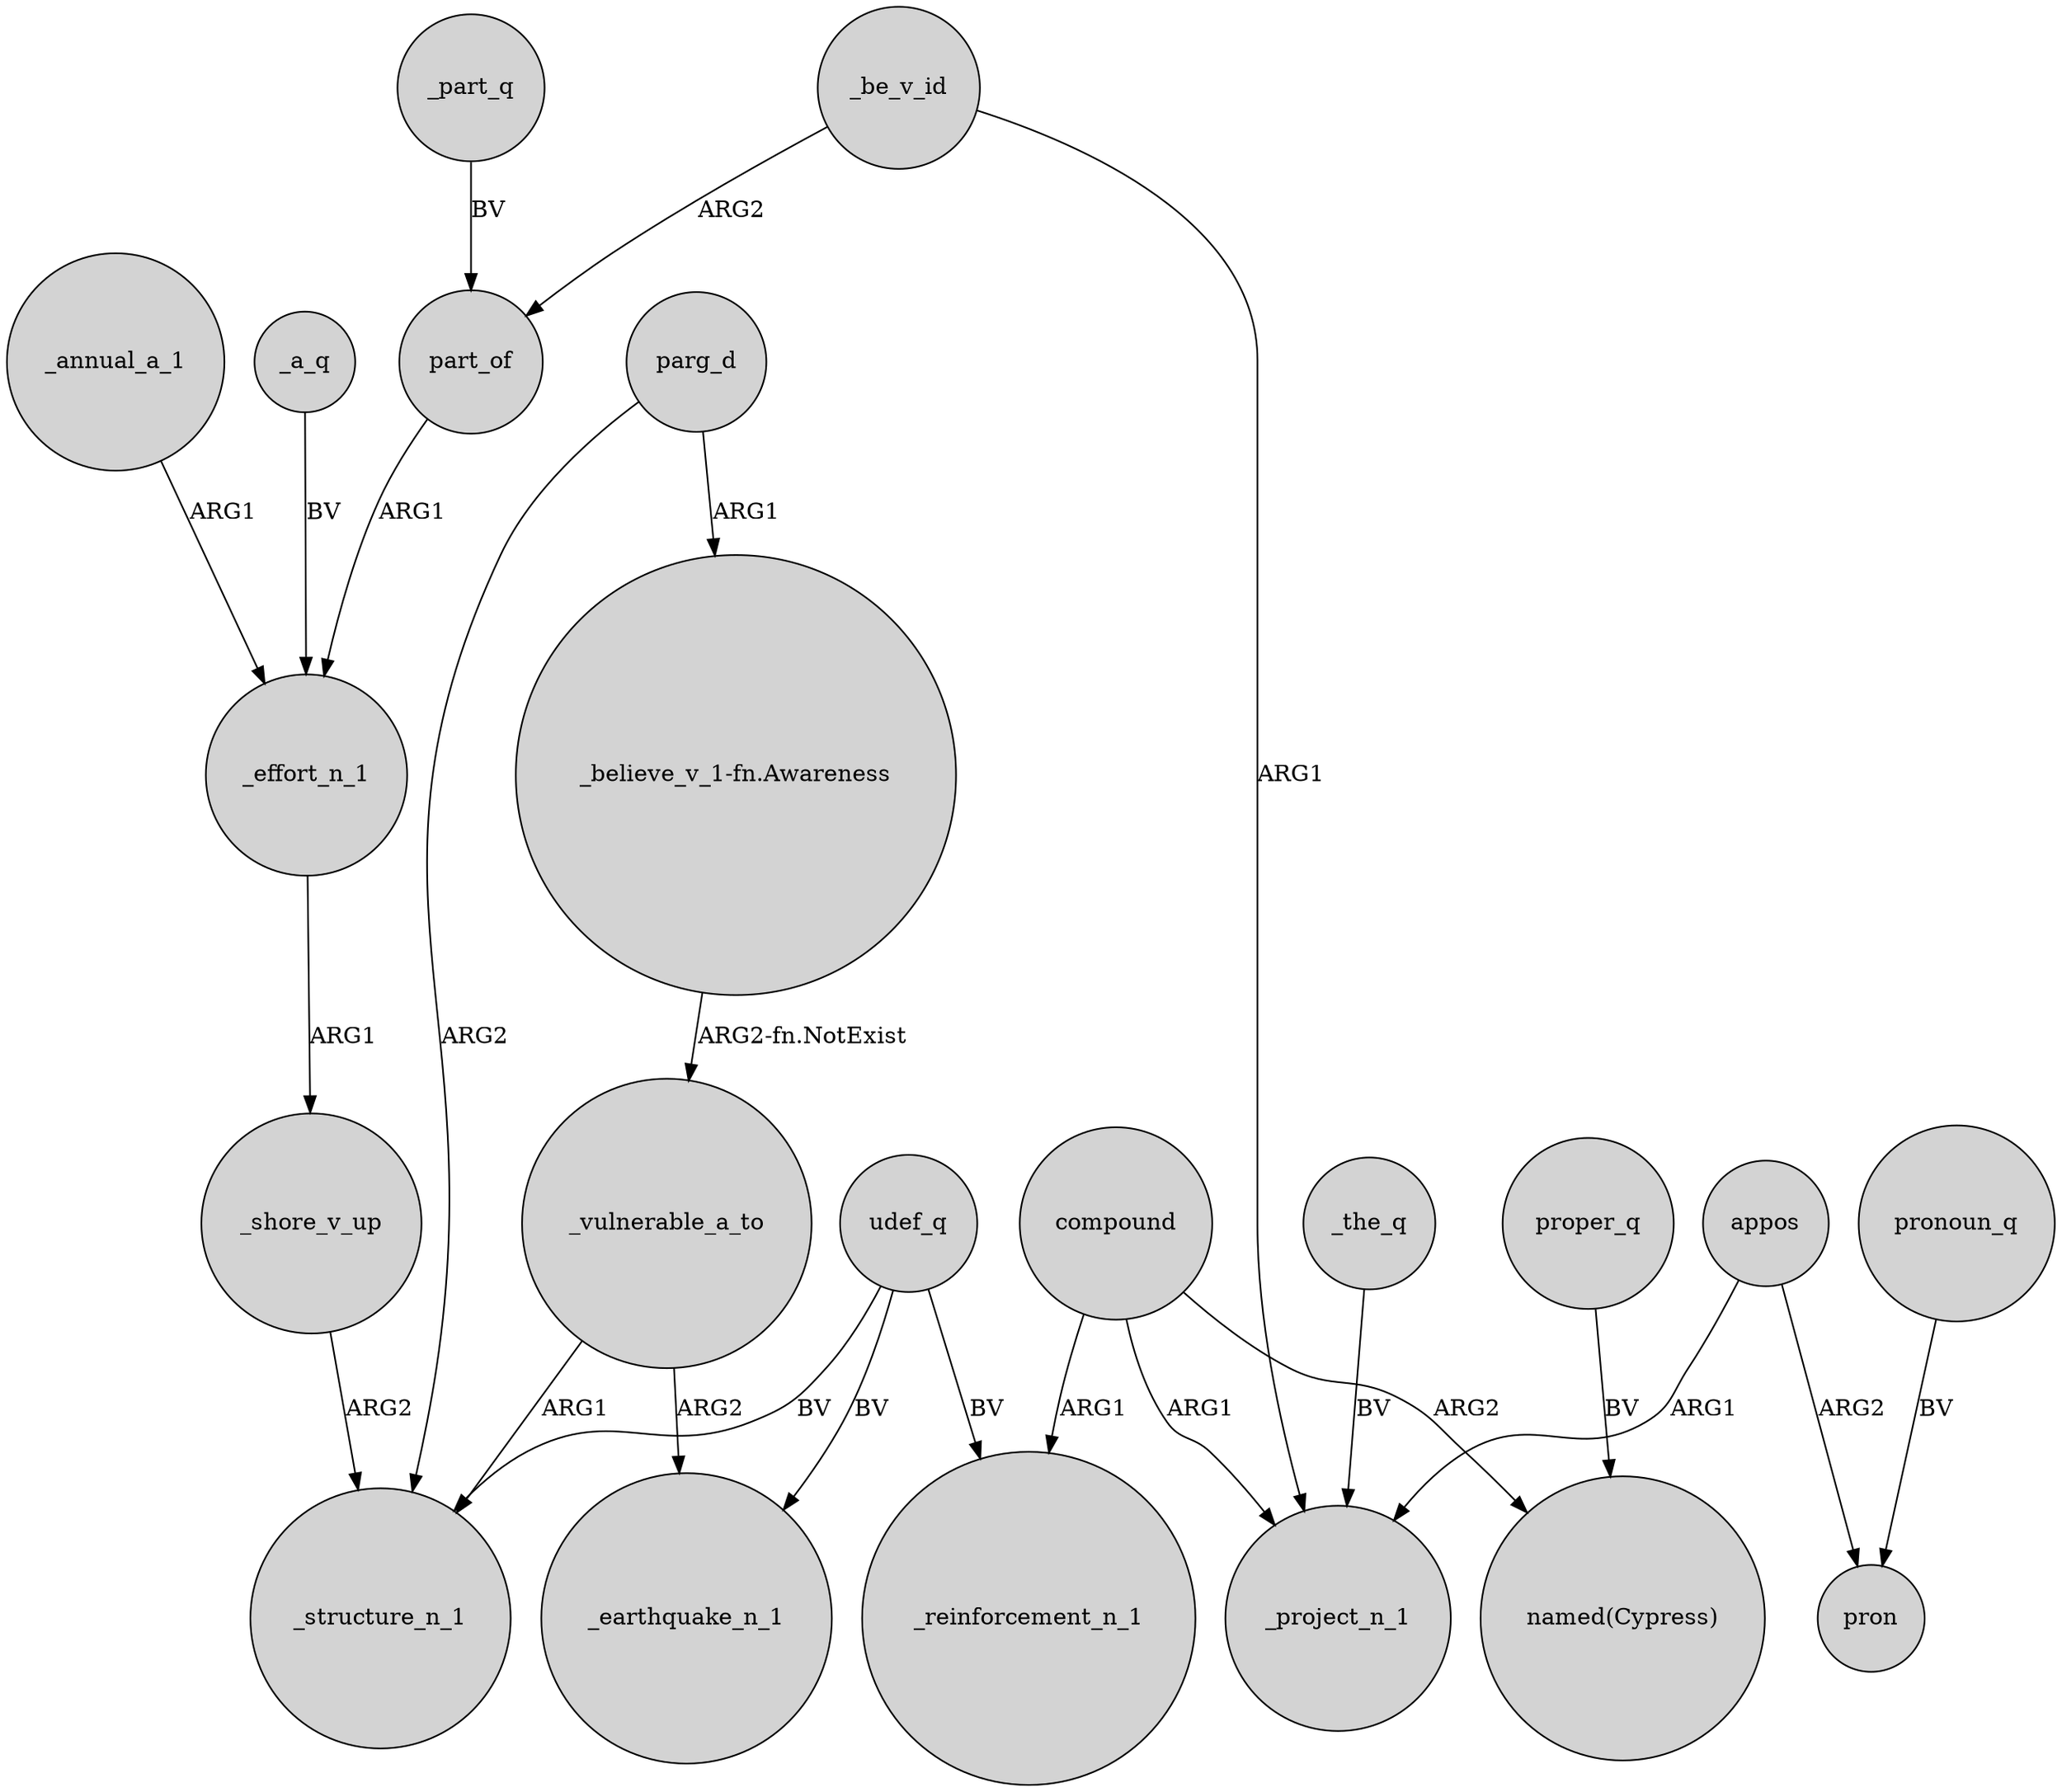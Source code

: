 digraph {
	node [shape=circle style=filled]
	_shore_v_up -> _structure_n_1 [label=ARG2]
	compound -> _project_n_1 [label=ARG1]
	appos -> pron [label=ARG2]
	part_of -> _effort_n_1 [label=ARG1]
	appos -> _project_n_1 [label=ARG1]
	_effort_n_1 -> _shore_v_up [label=ARG1]
	parg_d -> _structure_n_1 [label=ARG2]
	_vulnerable_a_to -> _structure_n_1 [label=ARG1]
	_the_q -> _project_n_1 [label=BV]
	udef_q -> _reinforcement_n_1 [label=BV]
	_vulnerable_a_to -> _earthquake_n_1 [label=ARG2]
	parg_d -> "_believe_v_1-fn.Awareness" [label=ARG1]
	_part_q -> part_of [label=BV]
	_annual_a_1 -> _effort_n_1 [label=ARG1]
	compound -> "named(Cypress)" [label=ARG2]
	pronoun_q -> pron [label=BV]
	udef_q -> _structure_n_1 [label=BV]
	proper_q -> "named(Cypress)" [label=BV]
	_a_q -> _effort_n_1 [label=BV]
	compound -> _reinforcement_n_1 [label=ARG1]
	_be_v_id -> _project_n_1 [label=ARG1]
	_be_v_id -> part_of [label=ARG2]
	"_believe_v_1-fn.Awareness" -> _vulnerable_a_to [label="ARG2-fn.NotExist"]
	udef_q -> _earthquake_n_1 [label=BV]
}
